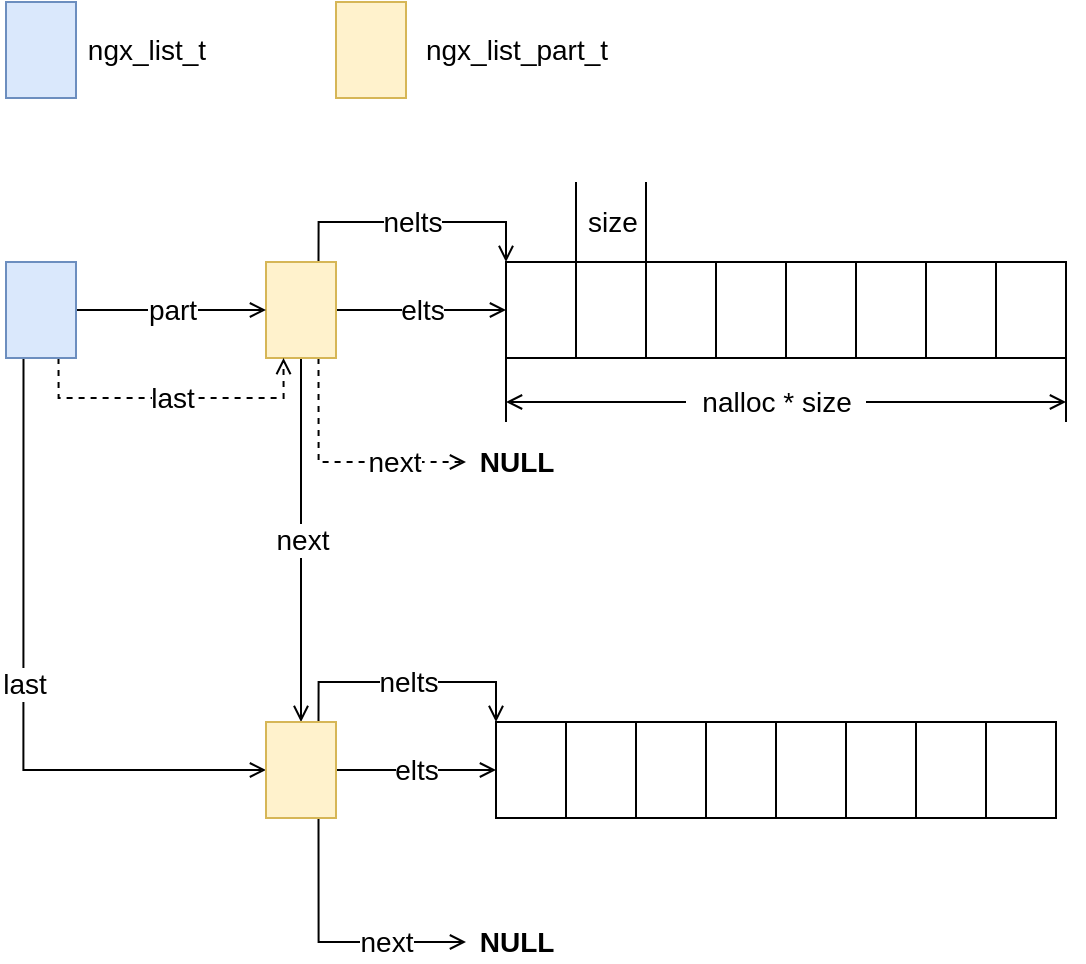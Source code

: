<mxfile version="15.4.0" type="device"><diagram id="zdNbrnBqrVF0ZI7IwFZG" name="第 1 页"><mxGraphModel dx="1913" dy="966" grid="1" gridSize="10" guides="1" tooltips="1" connect="1" arrows="1" fold="1" page="1" pageScale="1" pageWidth="827" pageHeight="1169" math="0" shadow="0"><root><mxCell id="0"/><mxCell id="1" parent="0"/><mxCell id="shLmoj8-ZmMbx9fIkYNj-40" style="edgeStyle=orthogonalEdgeStyle;rounded=0;orthogonalLoop=1;jettySize=auto;html=1;exitX=0;exitY=1;exitDx=0;exitDy=0;fontSize=14;endArrow=none;endFill=0;strokeWidth=1;" parent="1" source="shLmoj8-ZmMbx9fIkYNj-1" edge="1"><mxGeometry relative="1" as="geometry"><mxPoint x="200" y="420" as="targetPoint"/></mxGeometry></mxCell><mxCell id="shLmoj8-ZmMbx9fIkYNj-1" value="" style="rounded=0;whiteSpace=wrap;html=1;strokeWidth=1;" parent="1" vertex="1"><mxGeometry x="200" y="340" width="35" height="48" as="geometry"/></mxCell><mxCell id="shLmoj8-ZmMbx9fIkYNj-36" style="edgeStyle=orthogonalEdgeStyle;rounded=0;orthogonalLoop=1;jettySize=auto;html=1;exitX=0;exitY=0;exitDx=0;exitDy=0;fontSize=14;endArrow=none;endFill=0;strokeWidth=1;" parent="1" source="shLmoj8-ZmMbx9fIkYNj-2" edge="1"><mxGeometry relative="1" as="geometry"><mxPoint x="235" y="300" as="targetPoint"/></mxGeometry></mxCell><mxCell id="shLmoj8-ZmMbx9fIkYNj-37" style="edgeStyle=orthogonalEdgeStyle;rounded=0;orthogonalLoop=1;jettySize=auto;html=1;exitX=1;exitY=0;exitDx=0;exitDy=0;fontSize=14;endArrow=none;endFill=0;strokeWidth=1;" parent="1" source="shLmoj8-ZmMbx9fIkYNj-2" edge="1"><mxGeometry relative="1" as="geometry"><mxPoint x="270" y="300" as="targetPoint"/></mxGeometry></mxCell><mxCell id="shLmoj8-ZmMbx9fIkYNj-2" value="" style="rounded=0;whiteSpace=wrap;html=1;strokeWidth=1;" parent="1" vertex="1"><mxGeometry x="235" y="340" width="35" height="48" as="geometry"/></mxCell><mxCell id="shLmoj8-ZmMbx9fIkYNj-3" value="" style="rounded=0;whiteSpace=wrap;html=1;strokeWidth=1;" parent="1" vertex="1"><mxGeometry x="270" y="340" width="35" height="48" as="geometry"/></mxCell><mxCell id="shLmoj8-ZmMbx9fIkYNj-4" value="" style="rounded=0;whiteSpace=wrap;html=1;strokeWidth=1;" parent="1" vertex="1"><mxGeometry x="305" y="340" width="35" height="48" as="geometry"/></mxCell><mxCell id="shLmoj8-ZmMbx9fIkYNj-5" value="" style="rounded=0;whiteSpace=wrap;html=1;strokeWidth=1;" parent="1" vertex="1"><mxGeometry x="340" y="340" width="35" height="48" as="geometry"/></mxCell><mxCell id="shLmoj8-ZmMbx9fIkYNj-6" value="" style="rounded=0;whiteSpace=wrap;html=1;strokeWidth=1;" parent="1" vertex="1"><mxGeometry x="375" y="340" width="35" height="48" as="geometry"/></mxCell><mxCell id="shLmoj8-ZmMbx9fIkYNj-7" value="" style="rounded=0;whiteSpace=wrap;html=1;strokeWidth=1;" parent="1" vertex="1"><mxGeometry x="410" y="340" width="35" height="48" as="geometry"/></mxCell><mxCell id="shLmoj8-ZmMbx9fIkYNj-41" style="edgeStyle=orthogonalEdgeStyle;rounded=0;orthogonalLoop=1;jettySize=auto;html=1;exitX=1;exitY=1;exitDx=0;exitDy=0;fontSize=14;endArrow=none;endFill=0;strokeWidth=1;" parent="1" source="shLmoj8-ZmMbx9fIkYNj-8" edge="1"><mxGeometry relative="1" as="geometry"><mxPoint x="480" y="420" as="targetPoint"/></mxGeometry></mxCell><mxCell id="shLmoj8-ZmMbx9fIkYNj-8" value="" style="rounded=0;whiteSpace=wrap;html=1;strokeWidth=1;" parent="1" vertex="1"><mxGeometry x="445" y="340" width="35" height="48" as="geometry"/></mxCell><mxCell id="shLmoj8-ZmMbx9fIkYNj-12" value="elts" style="edgeStyle=orthogonalEdgeStyle;rounded=0;orthogonalLoop=1;jettySize=auto;html=1;exitX=1;exitY=0.5;exitDx=0;exitDy=0;entryX=0;entryY=0.5;entryDx=0;entryDy=0;fontSize=14;endArrow=open;endFill=0;strokeWidth=1;" parent="1" source="shLmoj8-ZmMbx9fIkYNj-11" target="shLmoj8-ZmMbx9fIkYNj-1" edge="1"><mxGeometry relative="1" as="geometry"/></mxCell><mxCell id="shLmoj8-ZmMbx9fIkYNj-13" value="next" style="edgeStyle=orthogonalEdgeStyle;rounded=0;orthogonalLoop=1;jettySize=auto;html=1;exitX=0.75;exitY=1;exitDx=0;exitDy=0;fontSize=14;endArrow=open;endFill=0;entryX=0;entryY=0.5;entryDx=0;entryDy=0;entryPerimeter=0;dashed=1;strokeWidth=1;" parent="1" source="shLmoj8-ZmMbx9fIkYNj-11" target="shLmoj8-ZmMbx9fIkYNj-14" edge="1"><mxGeometry x="0.405" relative="1" as="geometry"><mxPoint x="98" y="460" as="targetPoint"/><mxPoint x="1" as="offset"/></mxGeometry></mxCell><mxCell id="shLmoj8-ZmMbx9fIkYNj-15" value="nelts" style="edgeStyle=orthogonalEdgeStyle;rounded=0;orthogonalLoop=1;jettySize=auto;html=1;exitX=0.75;exitY=0;exitDx=0;exitDy=0;entryX=0;entryY=0;entryDx=0;entryDy=0;fontSize=14;endArrow=open;endFill=0;strokeWidth=1;" parent="1" source="shLmoj8-ZmMbx9fIkYNj-11" target="shLmoj8-ZmMbx9fIkYNj-1" edge="1"><mxGeometry relative="1" as="geometry"/></mxCell><mxCell id="shLmoj8-ZmMbx9fIkYNj-35" value="next" style="edgeStyle=orthogonalEdgeStyle;rounded=0;orthogonalLoop=1;jettySize=auto;html=1;exitX=0.5;exitY=1;exitDx=0;exitDy=0;entryX=0.5;entryY=0;entryDx=0;entryDy=0;fontSize=14;endArrow=open;endFill=0;strokeWidth=1;" parent="1" source="shLmoj8-ZmMbx9fIkYNj-11" target="shLmoj8-ZmMbx9fIkYNj-31" edge="1"><mxGeometry relative="1" as="geometry"/></mxCell><mxCell id="shLmoj8-ZmMbx9fIkYNj-11" value="" style="rounded=0;whiteSpace=wrap;html=1;strokeWidth=1;fontSize=14;fillColor=#fff2cc;strokeColor=#d6b656;" parent="1" vertex="1"><mxGeometry x="80" y="340" width="35" height="48" as="geometry"/></mxCell><mxCell id="shLmoj8-ZmMbx9fIkYNj-14" value="NULL" style="text;html=1;align=center;verticalAlign=middle;resizable=0;points=[];autosize=1;strokeColor=none;fillColor=none;fontSize=14;fontStyle=1;strokeWidth=1;" parent="1" vertex="1"><mxGeometry x="180" y="430" width="50" height="20" as="geometry"/></mxCell><mxCell id="shLmoj8-ZmMbx9fIkYNj-19" value="part" style="edgeStyle=orthogonalEdgeStyle;rounded=0;orthogonalLoop=1;jettySize=auto;html=1;exitX=1;exitY=0.5;exitDx=0;exitDy=0;entryX=0;entryY=0.5;entryDx=0;entryDy=0;fontSize=14;endArrow=open;endFill=0;strokeWidth=1;" parent="1" source="shLmoj8-ZmMbx9fIkYNj-16" target="shLmoj8-ZmMbx9fIkYNj-11" edge="1"><mxGeometry relative="1" as="geometry"/></mxCell><mxCell id="shLmoj8-ZmMbx9fIkYNj-33" value="last" style="edgeStyle=orthogonalEdgeStyle;rounded=0;orthogonalLoop=1;jettySize=auto;html=1;exitX=0.75;exitY=1;exitDx=0;exitDy=0;entryX=0.25;entryY=1;entryDx=0;entryDy=0;fontSize=14;endArrow=open;endFill=0;dashed=1;strokeWidth=1;" parent="1" source="shLmoj8-ZmMbx9fIkYNj-16" target="shLmoj8-ZmMbx9fIkYNj-11" edge="1"><mxGeometry relative="1" as="geometry"/></mxCell><mxCell id="shLmoj8-ZmMbx9fIkYNj-34" value="last" style="edgeStyle=orthogonalEdgeStyle;rounded=0;orthogonalLoop=1;jettySize=auto;html=1;exitX=0.25;exitY=1;exitDx=0;exitDy=0;entryX=0;entryY=0.5;entryDx=0;entryDy=0;fontSize=14;endArrow=open;endFill=0;strokeWidth=1;" parent="1" source="shLmoj8-ZmMbx9fIkYNj-16" target="shLmoj8-ZmMbx9fIkYNj-31" edge="1"><mxGeometry relative="1" as="geometry"/></mxCell><mxCell id="shLmoj8-ZmMbx9fIkYNj-16" value="" style="rounded=0;whiteSpace=wrap;html=1;strokeWidth=1;fontSize=14;fillColor=#dae8fc;strokeColor=#6c8ebf;" parent="1" vertex="1"><mxGeometry x="-50" y="340" width="35" height="48" as="geometry"/></mxCell><mxCell id="shLmoj8-ZmMbx9fIkYNj-18" value="" style="rounded=0;whiteSpace=wrap;html=1;strokeWidth=1;fontSize=14;fillColor=#dae8fc;strokeColor=#6c8ebf;" parent="1" vertex="1"><mxGeometry x="-50" y="210" width="35" height="48" as="geometry"/></mxCell><mxCell id="shLmoj8-ZmMbx9fIkYNj-20" value="" style="rounded=0;whiteSpace=wrap;html=1;strokeWidth=1;" parent="1" vertex="1"><mxGeometry x="195" y="570" width="35" height="48" as="geometry"/></mxCell><mxCell id="shLmoj8-ZmMbx9fIkYNj-21" value="" style="rounded=0;whiteSpace=wrap;html=1;strokeWidth=1;" parent="1" vertex="1"><mxGeometry x="230" y="570" width="35" height="48" as="geometry"/></mxCell><mxCell id="shLmoj8-ZmMbx9fIkYNj-22" value="" style="rounded=0;whiteSpace=wrap;html=1;strokeWidth=1;" parent="1" vertex="1"><mxGeometry x="265" y="570" width="35" height="48" as="geometry"/></mxCell><mxCell id="shLmoj8-ZmMbx9fIkYNj-23" value="" style="rounded=0;whiteSpace=wrap;html=1;strokeWidth=1;" parent="1" vertex="1"><mxGeometry x="300" y="570" width="35" height="48" as="geometry"/></mxCell><mxCell id="shLmoj8-ZmMbx9fIkYNj-24" value="" style="rounded=0;whiteSpace=wrap;html=1;strokeWidth=1;" parent="1" vertex="1"><mxGeometry x="335" y="570" width="35" height="48" as="geometry"/></mxCell><mxCell id="shLmoj8-ZmMbx9fIkYNj-25" value="" style="rounded=0;whiteSpace=wrap;html=1;strokeWidth=1;" parent="1" vertex="1"><mxGeometry x="370" y="570" width="35" height="48" as="geometry"/></mxCell><mxCell id="shLmoj8-ZmMbx9fIkYNj-26" value="" style="rounded=0;whiteSpace=wrap;html=1;strokeWidth=1;" parent="1" vertex="1"><mxGeometry x="405" y="570" width="35" height="48" as="geometry"/></mxCell><mxCell id="shLmoj8-ZmMbx9fIkYNj-27" value="" style="rounded=0;whiteSpace=wrap;html=1;strokeWidth=1;" parent="1" vertex="1"><mxGeometry x="440" y="570" width="35" height="48" as="geometry"/></mxCell><mxCell id="shLmoj8-ZmMbx9fIkYNj-28" value="elts" style="edgeStyle=orthogonalEdgeStyle;rounded=0;orthogonalLoop=1;jettySize=auto;html=1;exitX=1;exitY=0.5;exitDx=0;exitDy=0;entryX=0;entryY=0.5;entryDx=0;entryDy=0;fontSize=14;endArrow=open;endFill=0;strokeWidth=1;" parent="1" source="shLmoj8-ZmMbx9fIkYNj-31" target="shLmoj8-ZmMbx9fIkYNj-20" edge="1"><mxGeometry relative="1" as="geometry"/></mxCell><mxCell id="shLmoj8-ZmMbx9fIkYNj-29" value="next" style="edgeStyle=orthogonalEdgeStyle;rounded=0;orthogonalLoop=1;jettySize=auto;html=1;fontSize=14;endArrow=open;endFill=0;entryX=0;entryY=0.5;entryDx=0;entryDy=0;entryPerimeter=0;exitX=0.75;exitY=1;exitDx=0;exitDy=0;strokeWidth=1;" parent="1" source="shLmoj8-ZmMbx9fIkYNj-31" target="shLmoj8-ZmMbx9fIkYNj-32" edge="1"><mxGeometry x="0.41" relative="1" as="geometry"><mxPoint x="93" y="690" as="targetPoint"/><mxPoint x="120" y="640" as="sourcePoint"/><mxPoint as="offset"/></mxGeometry></mxCell><mxCell id="shLmoj8-ZmMbx9fIkYNj-30" value="nelts" style="edgeStyle=orthogonalEdgeStyle;rounded=0;orthogonalLoop=1;jettySize=auto;html=1;exitX=0.75;exitY=0;exitDx=0;exitDy=0;entryX=0;entryY=0;entryDx=0;entryDy=0;fontSize=14;endArrow=open;endFill=0;strokeWidth=1;" parent="1" source="shLmoj8-ZmMbx9fIkYNj-31" target="shLmoj8-ZmMbx9fIkYNj-20" edge="1"><mxGeometry relative="1" as="geometry"/></mxCell><mxCell id="shLmoj8-ZmMbx9fIkYNj-31" value="" style="rounded=0;whiteSpace=wrap;html=1;strokeWidth=1;fontSize=14;fillColor=#fff2cc;strokeColor=#d6b656;" parent="1" vertex="1"><mxGeometry x="80" y="570" width="35" height="48" as="geometry"/></mxCell><mxCell id="shLmoj8-ZmMbx9fIkYNj-32" value="NULL" style="text;html=1;align=center;verticalAlign=middle;resizable=0;points=[];autosize=1;strokeColor=none;fillColor=none;fontSize=14;fontStyle=1;strokeWidth=1;" parent="1" vertex="1"><mxGeometry x="180" y="670" width="50" height="20" as="geometry"/></mxCell><mxCell id="shLmoj8-ZmMbx9fIkYNj-38" value="size" style="text;html=1;align=center;verticalAlign=middle;resizable=0;points=[];autosize=1;strokeColor=none;fillColor=none;fontSize=14;strokeWidth=1;" parent="1" vertex="1"><mxGeometry x="232.5" y="310" width="40" height="20" as="geometry"/></mxCell><mxCell id="shLmoj8-ZmMbx9fIkYNj-44" value="" style="edgeStyle=orthogonalEdgeStyle;rounded=0;orthogonalLoop=1;jettySize=auto;html=1;fontSize=14;endArrow=open;endFill=0;strokeWidth=1;" parent="1" source="shLmoj8-ZmMbx9fIkYNj-42" edge="1"><mxGeometry relative="1" as="geometry"><mxPoint x="480" y="410" as="targetPoint"/></mxGeometry></mxCell><mxCell id="shLmoj8-ZmMbx9fIkYNj-45" value="" style="edgeStyle=orthogonalEdgeStyle;rounded=0;orthogonalLoop=1;jettySize=auto;html=1;fontSize=14;endArrow=open;endFill=0;strokeWidth=1;" parent="1" source="shLmoj8-ZmMbx9fIkYNj-42" edge="1"><mxGeometry relative="1" as="geometry"><mxPoint x="200" y="410" as="targetPoint"/></mxGeometry></mxCell><mxCell id="shLmoj8-ZmMbx9fIkYNj-42" value="nalloc * size" style="text;html=1;align=center;verticalAlign=middle;resizable=0;points=[];autosize=1;strokeColor=none;fillColor=none;fontSize=14;strokeWidth=1;" parent="1" vertex="1"><mxGeometry x="290" y="400" width="90" height="20" as="geometry"/></mxCell><mxCell id="shLmoj8-ZmMbx9fIkYNj-46" value="" style="rounded=0;whiteSpace=wrap;html=1;strokeWidth=1;fontSize=14;fillColor=#fff2cc;strokeColor=#d6b656;" parent="1" vertex="1"><mxGeometry x="115" y="210" width="35" height="48" as="geometry"/></mxCell><mxCell id="shLmoj8-ZmMbx9fIkYNj-47" value="ngx_list_t" style="text;html=1;align=center;verticalAlign=middle;resizable=0;points=[];autosize=1;strokeColor=none;fillColor=none;fontSize=14;strokeWidth=1;" parent="1" vertex="1"><mxGeometry x="-15" y="224" width="70" height="20" as="geometry"/></mxCell><mxCell id="shLmoj8-ZmMbx9fIkYNj-48" value="ngx_list_part_t" style="text;html=1;align=center;verticalAlign=middle;resizable=0;points=[];autosize=1;strokeColor=none;fillColor=none;fontSize=14;strokeWidth=1;" parent="1" vertex="1"><mxGeometry x="150" y="224" width="110" height="20" as="geometry"/></mxCell></root></mxGraphModel></diagram></mxfile>